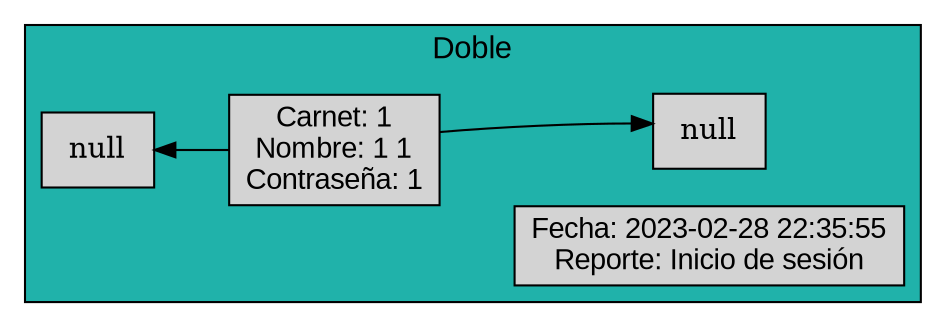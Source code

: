 digraph L{
        rankdir=RL
        subgraph cluster_1{
            label = "Doble"
            fontname="Arial"
            bgcolor = lightseagreen
    
            fontsize=15.0
            
            node[shape=box fillcolor="" style="filled"]
            
            null2[ label="null"];
            null1[ label="null"];
            1 [ label="Carnet: 1\nNombre: 1 1\nContraseña: 1",fontsize="14",fontname="Arial"];
1->null1
            1->null2
            edge [style=invis]
            null2->1
            edge [style=filled]
            R10R00001 [ label="Fecha: 2023-02-28 22:35:55\nReporte: Inicio de sesión",fontsize="14",fontname="Arial"];
R10R00001 [ label="Fecha: 2023-02-28 22:35:55\nReporte: Inicio de sesión",fontsize="14",fontname="Arial"];
        }
   
}